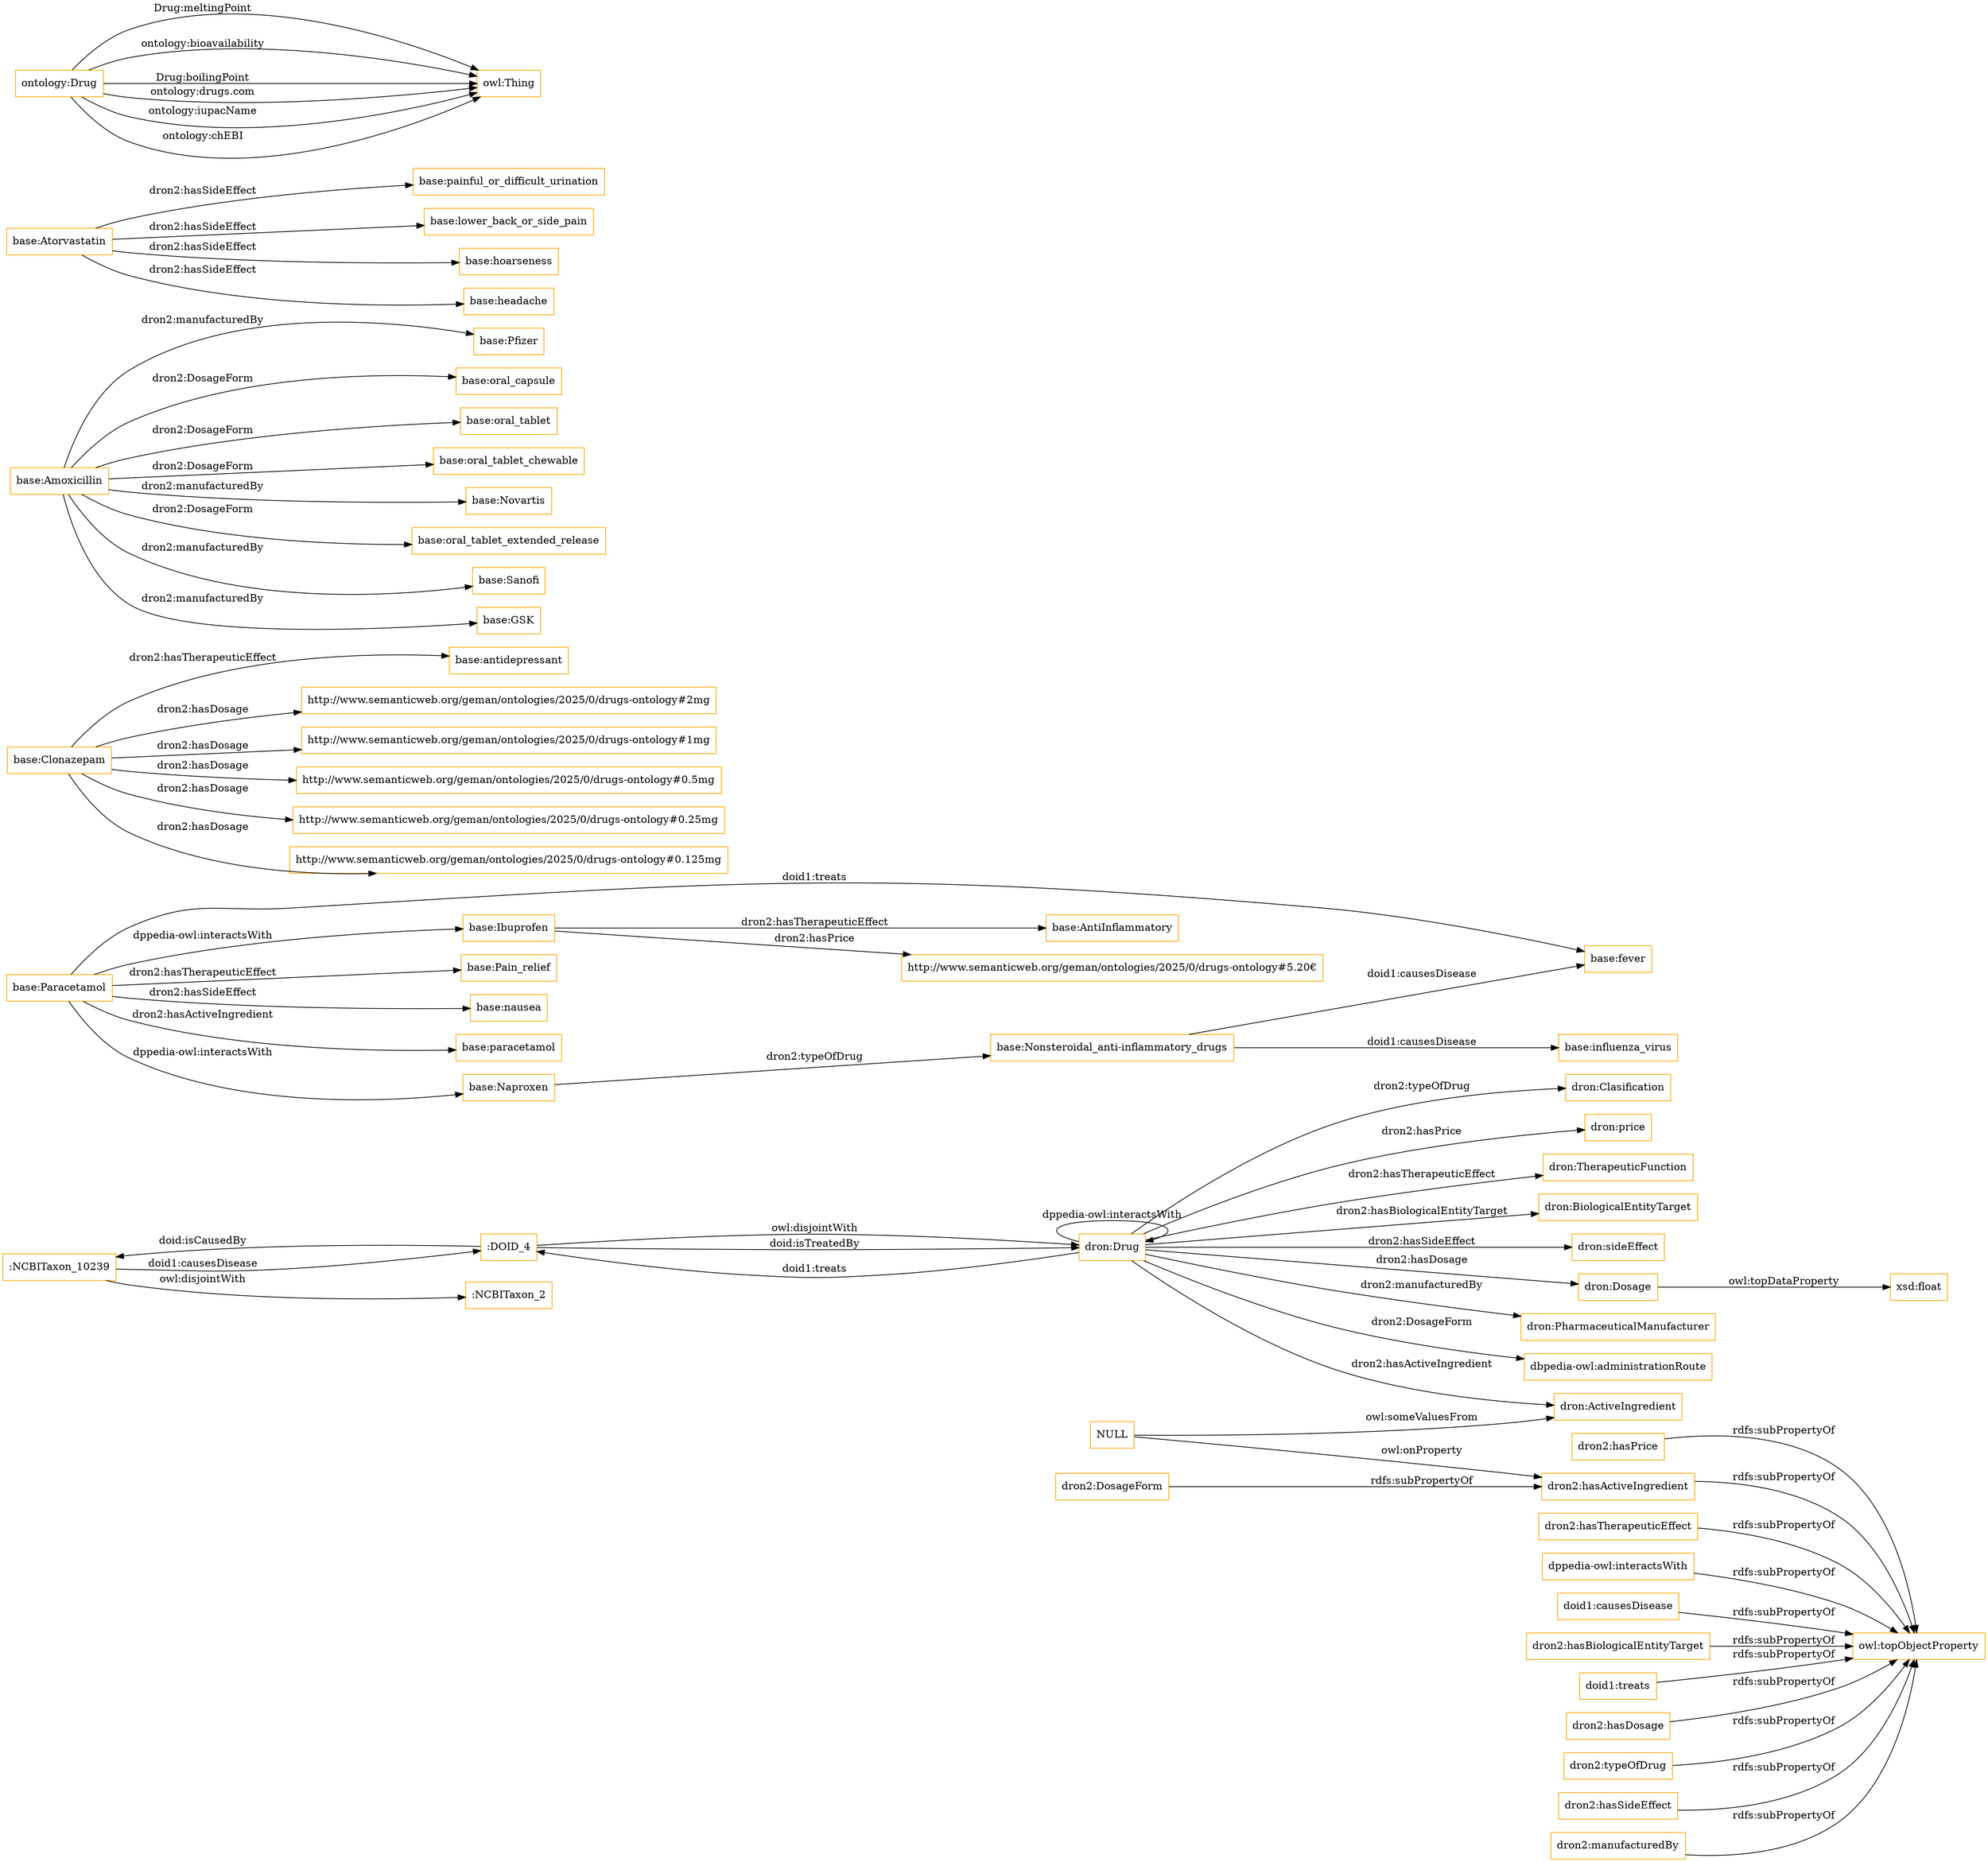 digraph ar2dtool_diagram { 
rankdir=LR;
size="1501"
node [shape = rectangle, color="orange"]; ":NCBITaxon_2" "dron:BiologicalEntityTarget" "dron:ActiveIngredient" "dron:sideEffect" ":DOID_4" "dron:Dosage" "dron:PharmaceuticalManufacturer" "dbpedia-owl:administrationRoute" "dron:Clasification" ":NCBITaxon_10239" "dron:Drug" "dron:price" "dron:TherapeuticFunction" ; /*classes style*/
	"NULL" -> "dron:ActiveIngredient" [ label = "owl:someValuesFrom" ];
	"NULL" -> "dron2:hasActiveIngredient" [ label = "owl:onProperty" ];
	"dron2:hasTherapeuticEffect" -> "owl:topObjectProperty" [ label = "rdfs:subPropertyOf" ];
	"dppedia-owl:interactsWith" -> "owl:topObjectProperty" [ label = "rdfs:subPropertyOf" ];
	"base:Nonsteroidal_anti-inflammatory_drugs" -> "base:influenza_virus" [ label = "doid1:causesDisease" ];
	"base:Nonsteroidal_anti-inflammatory_drugs" -> "base:fever" [ label = "doid1:causesDisease" ];
	"doid1:causesDisease" -> "owl:topObjectProperty" [ label = "rdfs:subPropertyOf" ];
	"base:Ibuprofen" -> "base:AntiInflammatory" [ label = "dron2:hasTherapeuticEffect" ];
	"base:Ibuprofen" -> "http://www.semanticweb.org/geman/ontologies/2025/0/drugs-ontology#5.20€" [ label = "dron2:hasPrice" ];
	"dron2:hasBiologicalEntityTarget" -> "owl:topObjectProperty" [ label = "rdfs:subPropertyOf" ];
	"base:Clonazepam" -> "base:antidepressant" [ label = "dron2:hasTherapeuticEffect" ];
	"base:Clonazepam" -> "http://www.semanticweb.org/geman/ontologies/2025/0/drugs-ontology#2mg" [ label = "dron2:hasDosage" ];
	"base:Clonazepam" -> "http://www.semanticweb.org/geman/ontologies/2025/0/drugs-ontology#1mg" [ label = "dron2:hasDosage" ];
	"base:Clonazepam" -> "http://www.semanticweb.org/geman/ontologies/2025/0/drugs-ontology#0.5mg" [ label = "dron2:hasDosage" ];
	"base:Clonazepam" -> "http://www.semanticweb.org/geman/ontologies/2025/0/drugs-ontology#0.25mg" [ label = "dron2:hasDosage" ];
	"base:Clonazepam" -> "http://www.semanticweb.org/geman/ontologies/2025/0/drugs-ontology#0.125mg" [ label = "dron2:hasDosage" ];
	"doid1:treats" -> "owl:topObjectProperty" [ label = "rdfs:subPropertyOf" ];
	":NCBITaxon_10239" -> ":NCBITaxon_2" [ label = "owl:disjointWith" ];
	"base:Amoxicillin" -> "base:Pfizer" [ label = "dron2:manufacturedBy" ];
	"base:Amoxicillin" -> "base:oral_capsule" [ label = "dron2:DosageForm" ];
	"base:Amoxicillin" -> "base:oral_tablet" [ label = "dron2:DosageForm" ];
	"base:Amoxicillin" -> "base:oral_tablet_chewable" [ label = "dron2:DosageForm" ];
	"base:Amoxicillin" -> "base:Novartis" [ label = "dron2:manufacturedBy" ];
	"base:Amoxicillin" -> "base:oral_tablet_extended_release" [ label = "dron2:DosageForm" ];
	"base:Amoxicillin" -> "base:Sanofi" [ label = "dron2:manufacturedBy" ];
	"base:Amoxicillin" -> "base:GSK" [ label = "dron2:manufacturedBy" ];
	"base:Atorvastatin" -> "base:painful_or_difficult_urination" [ label = "dron2:hasSideEffect" ];
	"base:Atorvastatin" -> "base:lower_back_or_side_pain" [ label = "dron2:hasSideEffect" ];
	"base:Atorvastatin" -> "base:hoarseness" [ label = "dron2:hasSideEffect" ];
	"base:Atorvastatin" -> "base:headache" [ label = "dron2:hasSideEffect" ];
	"dron2:hasDosage" -> "owl:topObjectProperty" [ label = "rdfs:subPropertyOf" ];
	":DOID_4" -> "dron:Drug" [ label = "owl:disjointWith" ];
	"dron2:hasActiveIngredient" -> "owl:topObjectProperty" [ label = "rdfs:subPropertyOf" ];
	"base:Paracetamol" -> "base:Pain_relief" [ label = "dron2:hasTherapeuticEffect" ];
	"base:Paracetamol" -> "base:nausea" [ label = "dron2:hasSideEffect" ];
	"base:Paracetamol" -> "base:paracetamol" [ label = "dron2:hasActiveIngredient" ];
	"base:Paracetamol" -> "base:Naproxen" [ label = "dppedia-owl:interactsWith" ];
	"base:Paracetamol" -> "base:Ibuprofen" [ label = "dppedia-owl:interactsWith" ];
	"base:Paracetamol" -> "base:fever" [ label = "doid1:treats" ];
	"base:Naproxen" -> "base:Nonsteroidal_anti-inflammatory_drugs" [ label = "dron2:typeOfDrug" ];
	"dron2:typeOfDrug" -> "owl:topObjectProperty" [ label = "rdfs:subPropertyOf" ];
	"dron2:DosageForm" -> "dron2:hasActiveIngredient" [ label = "rdfs:subPropertyOf" ];
	"dron2:hasSideEffect" -> "owl:topObjectProperty" [ label = "rdfs:subPropertyOf" ];
	"dron2:manufacturedBy" -> "owl:topObjectProperty" [ label = "rdfs:subPropertyOf" ];
	"dron2:hasPrice" -> "owl:topObjectProperty" [ label = "rdfs:subPropertyOf" ];
	"dron:Drug" -> "dron:PharmaceuticalManufacturer" [ label = "dron2:manufacturedBy" ];
	":DOID_4" -> ":NCBITaxon_10239" [ label = "doid:isCausedBy" ];
	"dron:Drug" -> "dron:price" [ label = "dron2:hasPrice" ];
	"dron:Drug" -> "dron:TherapeuticFunction" [ label = "dron2:hasTherapeuticEffect" ];
	"ontology:Drug" -> "owl:Thing" [ label = "Drug:meltingPoint" ];
	"dron:Drug" -> ":DOID_4" [ label = "doid1:treats" ];
	"ontology:Drug" -> "owl:Thing" [ label = "ontology:bioavailability" ];
	":DOID_4" -> "dron:Drug" [ label = "doid:isTreatedBy" ];
	"dron:Drug" -> "dron:ActiveIngredient" [ label = "dron2:hasActiveIngredient" ];
	":NCBITaxon_10239" -> ":DOID_4" [ label = "doid1:causesDisease" ];
	"ontology:Drug" -> "owl:Thing" [ label = "Drug:boilingPoint" ];
	"dron:Drug" -> "dbpedia-owl:administrationRoute" [ label = "dron2:DosageForm" ];
	"ontology:Drug" -> "owl:Thing" [ label = "ontology:drugs.com" ];
	"dron:Drug" -> "dron:BiologicalEntityTarget" [ label = "dron2:hasBiologicalEntityTarget" ];
	"dron:Dosage" -> "xsd:float" [ label = "owl:topDataProperty" ];
	"dron:Drug" -> "dron:Dosage" [ label = "dron2:hasDosage" ];
	"dron:Drug" -> "dron:sideEffect" [ label = "dron2:hasSideEffect" ];
	"dron:Drug" -> "dron:Drug" [ label = "dppedia-owl:interactsWith" ];
	"ontology:Drug" -> "owl:Thing" [ label = "ontology:iupacName" ];
	"dron:Drug" -> "dron:Clasification" [ label = "dron2:typeOfDrug" ];
	"ontology:Drug" -> "owl:Thing" [ label = "ontology:chEBI" ];

}
